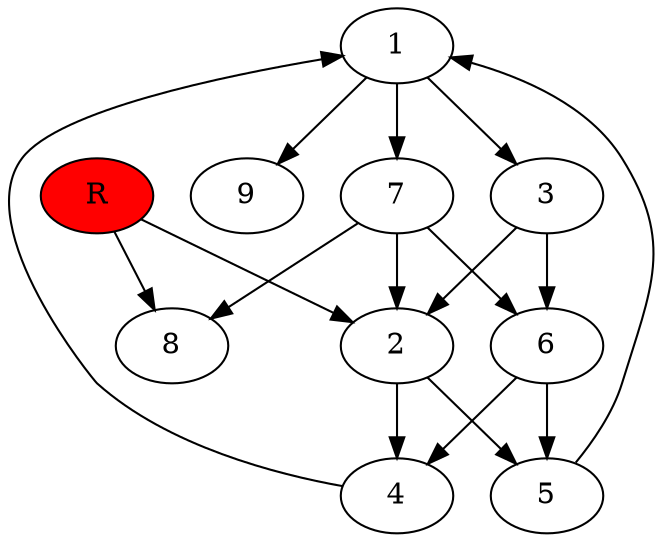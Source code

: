 digraph prb22031 {
	1
	2
	3
	4
	5
	6
	7
	8
	R [fillcolor="#ff0000" style=filled]
	1 -> 3
	1 -> 7
	1 -> 9
	2 -> 4
	2 -> 5
	3 -> 2
	3 -> 6
	4 -> 1
	5 -> 1
	6 -> 4
	6 -> 5
	7 -> 2
	7 -> 6
	7 -> 8
	R -> 2
	R -> 8
}
